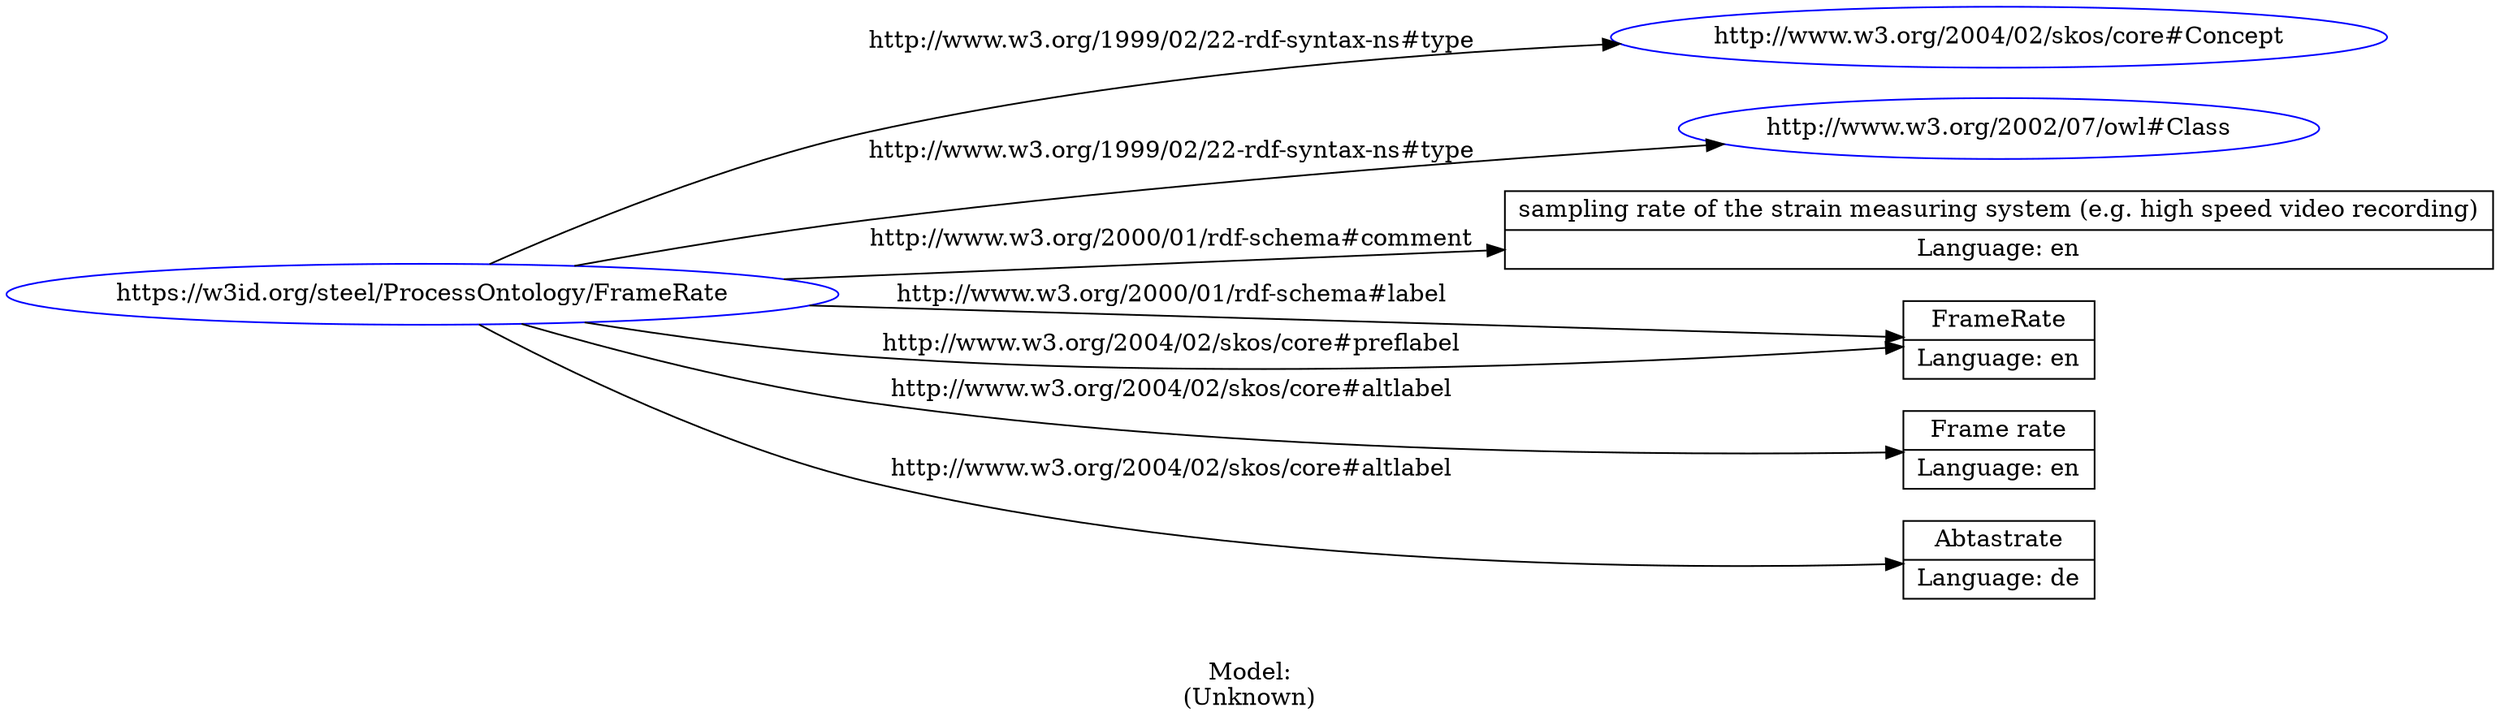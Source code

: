 digraph {
	rankdir = LR;
	charset="utf-8";

	"Rhttps://w3id.org/steel/ProcessOntology/FrameRate" -> "Rhttp://www.w3.org/2004/02/skos/core#Concept" [ label="http://www.w3.org/1999/02/22-rdf-syntax-ns#type" ];
	"Rhttps://w3id.org/steel/ProcessOntology/FrameRate" -> "Rhttp://www.w3.org/2002/07/owl#Class" [ label="http://www.w3.org/1999/02/22-rdf-syntax-ns#type" ];
	"Rhttps://w3id.org/steel/ProcessOntology/FrameRate" -> "Lsampling rate of the strain measuring system (e.g. high speed video recording)|Language: en" [ label="http://www.w3.org/2000/01/rdf-schema#comment" ];
	"Rhttps://w3id.org/steel/ProcessOntology/FrameRate" -> "LFrameRate|Language: en" [ label="http://www.w3.org/2000/01/rdf-schema#label" ];
	"Rhttps://w3id.org/steel/ProcessOntology/FrameRate" -> "LFrame rate|Language: en" [ label="http://www.w3.org/2004/02/skos/core#altlabel" ];
	"Rhttps://w3id.org/steel/ProcessOntology/FrameRate" -> "LAbtastrate|Language: de" [ label="http://www.w3.org/2004/02/skos/core#altlabel" ];
	"Rhttps://w3id.org/steel/ProcessOntology/FrameRate" -> "LFrameRate|Language: en" [ label="http://www.w3.org/2004/02/skos/core#preflabel" ];

	// Resources
	"Rhttps://w3id.org/steel/ProcessOntology/FrameRate" [ label="https://w3id.org/steel/ProcessOntology/FrameRate", shape = ellipse, color = blue ];
	"Rhttp://www.w3.org/2004/02/skos/core#Concept" [ label="http://www.w3.org/2004/02/skos/core#Concept", shape = ellipse, color = blue ];
	"Rhttp://www.w3.org/2002/07/owl#Class" [ label="http://www.w3.org/2002/07/owl#Class", shape = ellipse, color = blue ];

	// Anonymous nodes

	// Literals
	"Lsampling rate of the strain measuring system (e.g. high speed video recording)|Language: en" [ label="sampling rate of the strain measuring system (e.g. high speed video recording)|Language: en", shape = record ];
	"LFrameRate|Language: en" [ label="FrameRate|Language: en", shape = record ];
	"LFrame rate|Language: en" [ label="Frame rate|Language: en", shape = record ];
	"LAbtastrate|Language: de" [ label="Abtastrate|Language: de", shape = record ];

	label="\n\nModel:\n(Unknown)";
}
